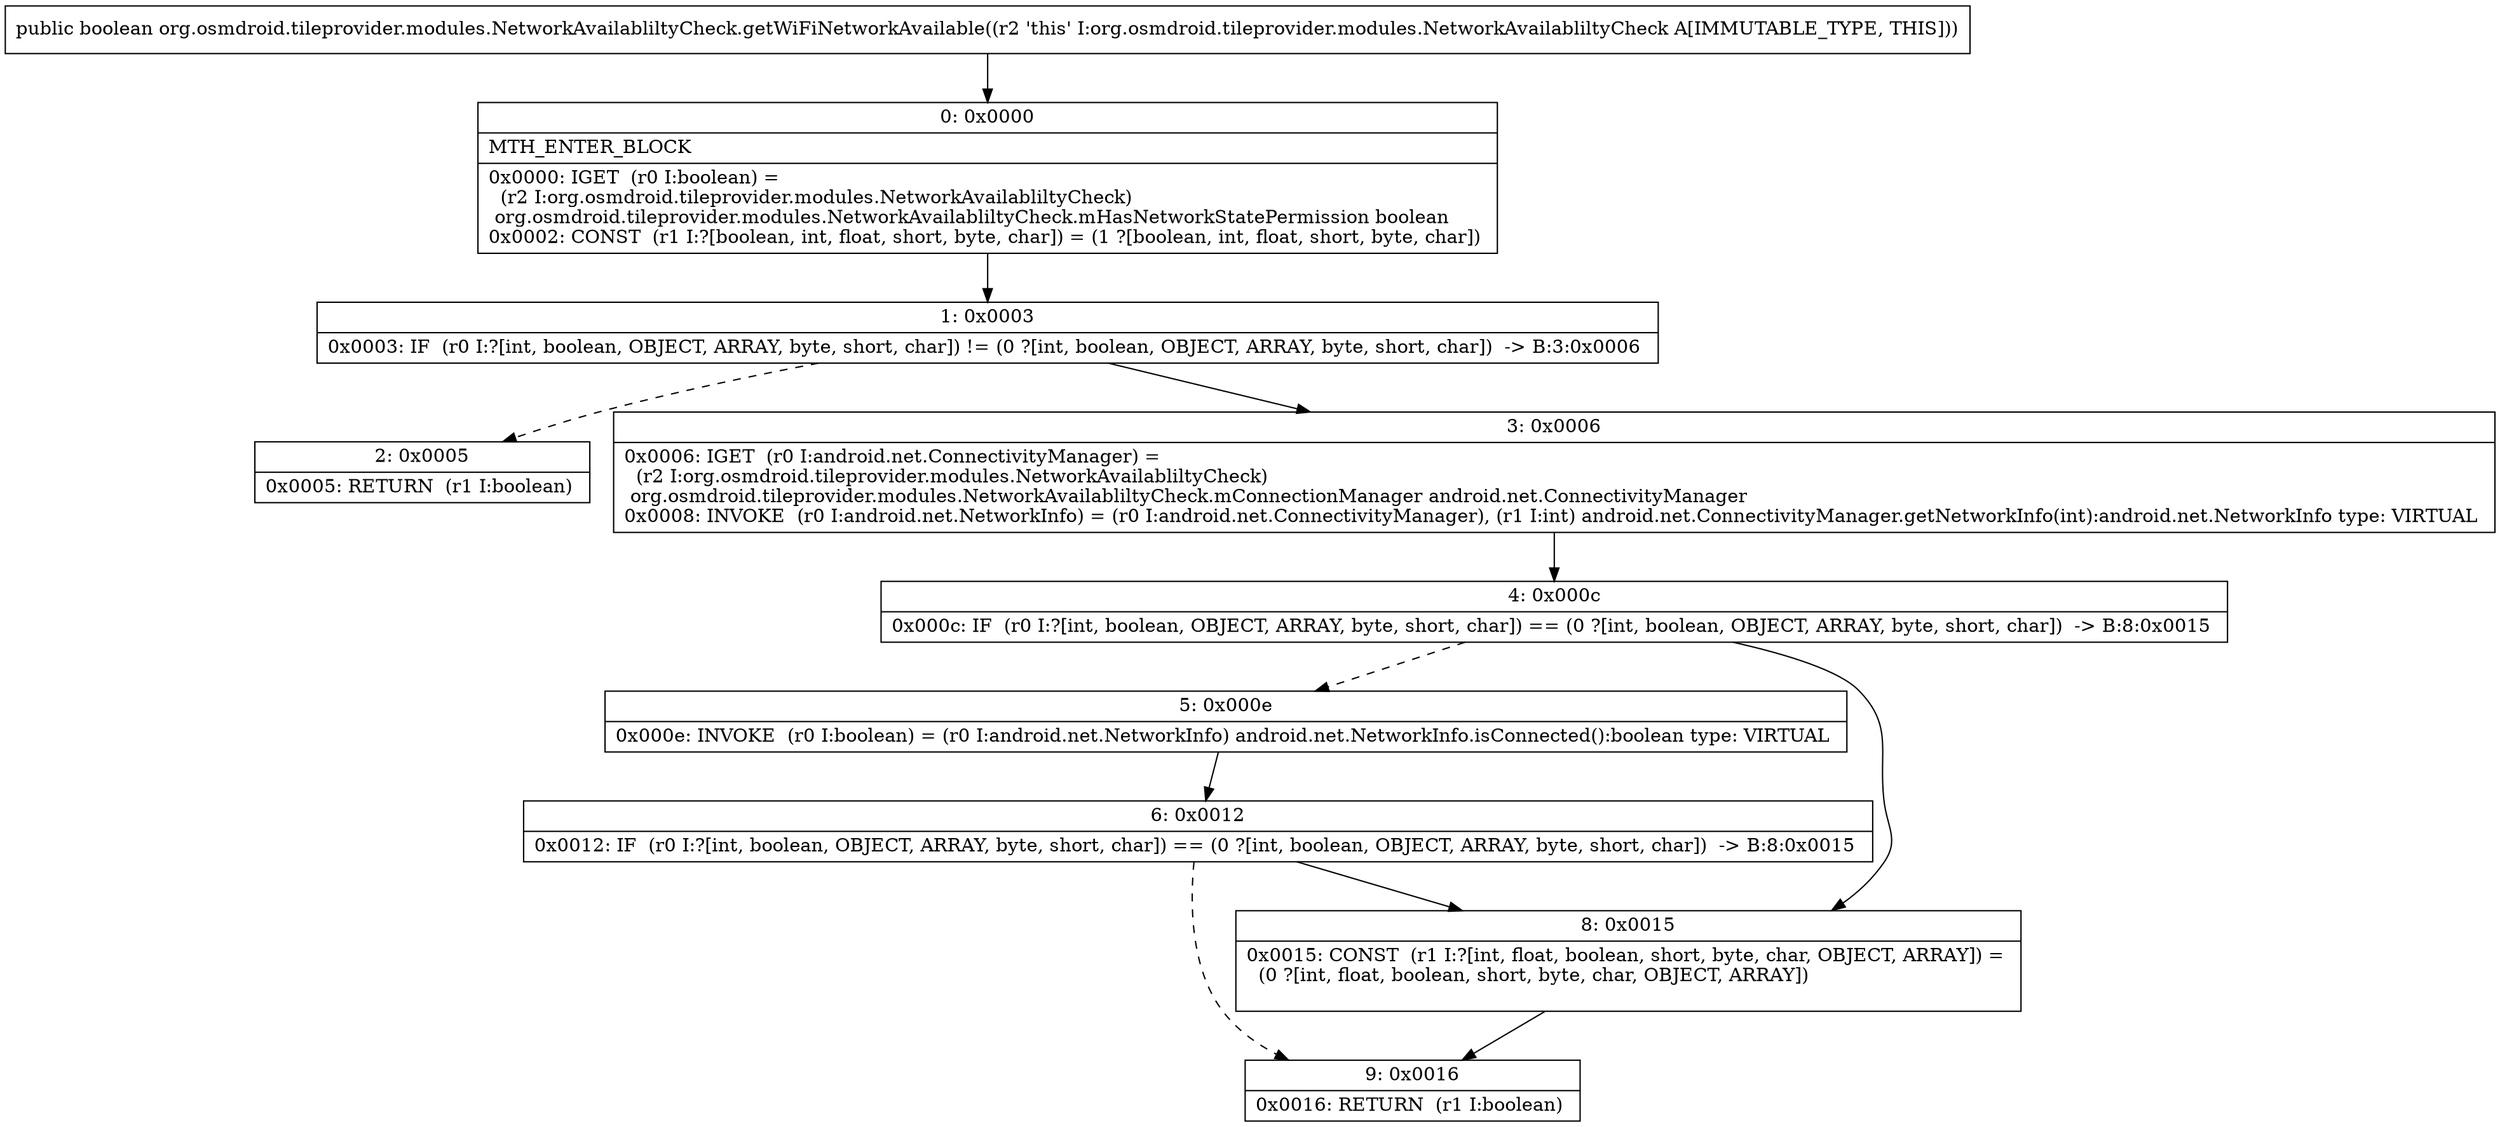 digraph "CFG fororg.osmdroid.tileprovider.modules.NetworkAvailabliltyCheck.getWiFiNetworkAvailable()Z" {
Node_0 [shape=record,label="{0\:\ 0x0000|MTH_ENTER_BLOCK\l|0x0000: IGET  (r0 I:boolean) = \l  (r2 I:org.osmdroid.tileprovider.modules.NetworkAvailabliltyCheck)\l org.osmdroid.tileprovider.modules.NetworkAvailabliltyCheck.mHasNetworkStatePermission boolean \l0x0002: CONST  (r1 I:?[boolean, int, float, short, byte, char]) = (1 ?[boolean, int, float, short, byte, char]) \l}"];
Node_1 [shape=record,label="{1\:\ 0x0003|0x0003: IF  (r0 I:?[int, boolean, OBJECT, ARRAY, byte, short, char]) != (0 ?[int, boolean, OBJECT, ARRAY, byte, short, char])  \-\> B:3:0x0006 \l}"];
Node_2 [shape=record,label="{2\:\ 0x0005|0x0005: RETURN  (r1 I:boolean) \l}"];
Node_3 [shape=record,label="{3\:\ 0x0006|0x0006: IGET  (r0 I:android.net.ConnectivityManager) = \l  (r2 I:org.osmdroid.tileprovider.modules.NetworkAvailabliltyCheck)\l org.osmdroid.tileprovider.modules.NetworkAvailabliltyCheck.mConnectionManager android.net.ConnectivityManager \l0x0008: INVOKE  (r0 I:android.net.NetworkInfo) = (r0 I:android.net.ConnectivityManager), (r1 I:int) android.net.ConnectivityManager.getNetworkInfo(int):android.net.NetworkInfo type: VIRTUAL \l}"];
Node_4 [shape=record,label="{4\:\ 0x000c|0x000c: IF  (r0 I:?[int, boolean, OBJECT, ARRAY, byte, short, char]) == (0 ?[int, boolean, OBJECT, ARRAY, byte, short, char])  \-\> B:8:0x0015 \l}"];
Node_5 [shape=record,label="{5\:\ 0x000e|0x000e: INVOKE  (r0 I:boolean) = (r0 I:android.net.NetworkInfo) android.net.NetworkInfo.isConnected():boolean type: VIRTUAL \l}"];
Node_6 [shape=record,label="{6\:\ 0x0012|0x0012: IF  (r0 I:?[int, boolean, OBJECT, ARRAY, byte, short, char]) == (0 ?[int, boolean, OBJECT, ARRAY, byte, short, char])  \-\> B:8:0x0015 \l}"];
Node_8 [shape=record,label="{8\:\ 0x0015|0x0015: CONST  (r1 I:?[int, float, boolean, short, byte, char, OBJECT, ARRAY]) = \l  (0 ?[int, float, boolean, short, byte, char, OBJECT, ARRAY])\l \l}"];
Node_9 [shape=record,label="{9\:\ 0x0016|0x0016: RETURN  (r1 I:boolean) \l}"];
MethodNode[shape=record,label="{public boolean org.osmdroid.tileprovider.modules.NetworkAvailabliltyCheck.getWiFiNetworkAvailable((r2 'this' I:org.osmdroid.tileprovider.modules.NetworkAvailabliltyCheck A[IMMUTABLE_TYPE, THIS])) }"];
MethodNode -> Node_0;
Node_0 -> Node_1;
Node_1 -> Node_2[style=dashed];
Node_1 -> Node_3;
Node_3 -> Node_4;
Node_4 -> Node_5[style=dashed];
Node_4 -> Node_8;
Node_5 -> Node_6;
Node_6 -> Node_8;
Node_6 -> Node_9[style=dashed];
Node_8 -> Node_9;
}

